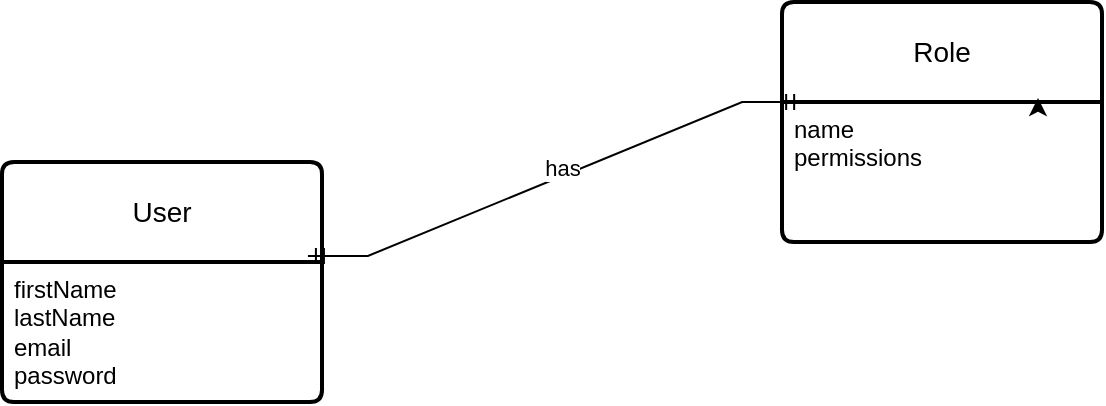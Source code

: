 <mxfile version="21.3.7" type="github">
  <diagram name="Page-1" id="EEkJO9nk0LXg_6cahS56">
    <mxGraphModel dx="1434" dy="779" grid="1" gridSize="10" guides="1" tooltips="1" connect="1" arrows="1" fold="1" page="1" pageScale="1" pageWidth="850" pageHeight="1100" math="0" shadow="0">
      <root>
        <mxCell id="0" />
        <mxCell id="1" parent="0" />
        <mxCell id="xOveleOgOcekd0gXvwDB-1" value="User&lt;br&gt;" style="swimlane;childLayout=stackLayout;horizontal=1;startSize=50;horizontalStack=0;rounded=1;fontSize=14;fontStyle=0;strokeWidth=2;resizeParent=0;resizeLast=1;shadow=0;dashed=0;align=center;arcSize=4;whiteSpace=wrap;html=1;" vertex="1" parent="1">
          <mxGeometry x="60" y="170" width="160" height="120" as="geometry" />
        </mxCell>
        <mxCell id="xOveleOgOcekd0gXvwDB-2" value="firstName&lt;br&gt;lastName&lt;br&gt;email&lt;br&gt;password" style="align=left;strokeColor=none;fillColor=none;spacingLeft=4;fontSize=12;verticalAlign=top;resizable=0;rotatable=0;part=1;html=1;" vertex="1" parent="xOveleOgOcekd0gXvwDB-1">
          <mxGeometry y="50" width="160" height="70" as="geometry" />
        </mxCell>
        <mxCell id="xOveleOgOcekd0gXvwDB-3" value="Role" style="swimlane;childLayout=stackLayout;horizontal=1;startSize=50;horizontalStack=0;rounded=1;fontSize=14;fontStyle=0;strokeWidth=2;resizeParent=0;resizeLast=1;shadow=0;dashed=0;align=center;arcSize=4;whiteSpace=wrap;html=1;" vertex="1" parent="1">
          <mxGeometry x="450" y="90" width="160" height="120" as="geometry" />
        </mxCell>
        <mxCell id="xOveleOgOcekd0gXvwDB-4" value="name&lt;br&gt;permissions" style="align=left;strokeColor=none;fillColor=none;spacingLeft=4;fontSize=12;verticalAlign=top;resizable=0;rotatable=0;part=1;html=1;" vertex="1" parent="xOveleOgOcekd0gXvwDB-3">
          <mxGeometry y="50" width="160" height="70" as="geometry" />
        </mxCell>
        <mxCell id="xOveleOgOcekd0gXvwDB-6" style="edgeStyle=orthogonalEdgeStyle;rounded=0;orthogonalLoop=1;jettySize=auto;html=1;exitX=0.75;exitY=0;exitDx=0;exitDy=0;entryX=0.8;entryY=-0.029;entryDx=0;entryDy=0;entryPerimeter=0;" edge="1" parent="xOveleOgOcekd0gXvwDB-3" source="xOveleOgOcekd0gXvwDB-4" target="xOveleOgOcekd0gXvwDB-4">
          <mxGeometry relative="1" as="geometry" />
        </mxCell>
        <mxCell id="xOveleOgOcekd0gXvwDB-5" value="" style="edgeStyle=entityRelationEdgeStyle;fontSize=12;html=1;endArrow=ERmandOne;startArrow=ERmandOne;rounded=0;exitX=0.956;exitY=-0.043;exitDx=0;exitDy=0;exitPerimeter=0;entryX=0.063;entryY=0;entryDx=0;entryDy=0;entryPerimeter=0;" edge="1" parent="1" source="xOveleOgOcekd0gXvwDB-2" target="xOveleOgOcekd0gXvwDB-4">
          <mxGeometry width="100" height="100" relative="1" as="geometry">
            <mxPoint x="325" y="240" as="sourcePoint" />
            <mxPoint x="425" y="140" as="targetPoint" />
          </mxGeometry>
        </mxCell>
        <mxCell id="xOveleOgOcekd0gXvwDB-7" value="has&lt;br&gt;" style="edgeLabel;html=1;align=center;verticalAlign=middle;resizable=0;points=[];" vertex="1" connectable="0" parent="xOveleOgOcekd0gXvwDB-5">
          <mxGeometry x="0.037" y="4" relative="1" as="geometry">
            <mxPoint as="offset" />
          </mxGeometry>
        </mxCell>
      </root>
    </mxGraphModel>
  </diagram>
</mxfile>
